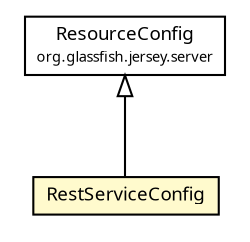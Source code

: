 #!/usr/local/bin/dot
#
# Class diagram 
# Generated by UMLGraph version R5_6-24-gf6e263 (http://www.umlgraph.org/)
#

digraph G {
	edge [fontname="Trebuchet MS",fontsize=10,labelfontname="Trebuchet MS",labelfontsize=10];
	node [fontname="Trebuchet MS",fontsize=10,shape=plaintext];
	nodesep=0.25;
	ranksep=0.5;
	// org.maxur.perfmodel.backend.rest.RestServiceConfig
	c1232 [label=<<table title="org.maxur.perfmodel.backend.rest.RestServiceConfig" border="0" cellborder="1" cellspacing="0" cellpadding="2" port="p" bgcolor="lemonChiffon" href="./RestServiceConfig.html">
		<tr><td><table border="0" cellspacing="0" cellpadding="1">
<tr><td align="center" balign="center"><font face="Trebuchet MS"> RestServiceConfig </font></td></tr>
		</table></td></tr>
		</table>>, URL="./RestServiceConfig.html", fontname="Trebuchet MS", fontcolor="black", fontsize=9.0];
	//org.maxur.perfmodel.backend.rest.RestServiceConfig extends org.glassfish.jersey.server.ResourceConfig
	c1260:p -> c1232:p [dir=back,arrowtail=empty];
	// org.glassfish.jersey.server.ResourceConfig
	c1260 [label=<<table title="org.glassfish.jersey.server.ResourceConfig" border="0" cellborder="1" cellspacing="0" cellpadding="2" port="p" href="http://java.sun.com/j2se/1.4.2/docs/api/org/glassfish/jersey/server/ResourceConfig.html">
		<tr><td><table border="0" cellspacing="0" cellpadding="1">
<tr><td align="center" balign="center"><font face="Trebuchet MS"> ResourceConfig </font></td></tr>
<tr><td align="center" balign="center"><font face="Trebuchet MS" point-size="7.0"> org.glassfish.jersey.server </font></td></tr>
		</table></td></tr>
		</table>>, URL="http://java.sun.com/j2se/1.4.2/docs/api/org/glassfish/jersey/server/ResourceConfig.html", fontname="Trebuchet MS", fontcolor="black", fontsize=9.0];
}

